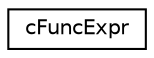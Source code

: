digraph G
{
  edge [fontname="Helvetica",fontsize="10",labelfontname="Helvetica",labelfontsize="10"];
  node [fontname="Helvetica",fontsize="10",shape=record];
  rankdir="LR";
  Node1 [label="cFuncExpr",height=0.2,width=0.4,color="black", fillcolor="white", style="filled",URL="$classcFuncExpr.html"];
}
